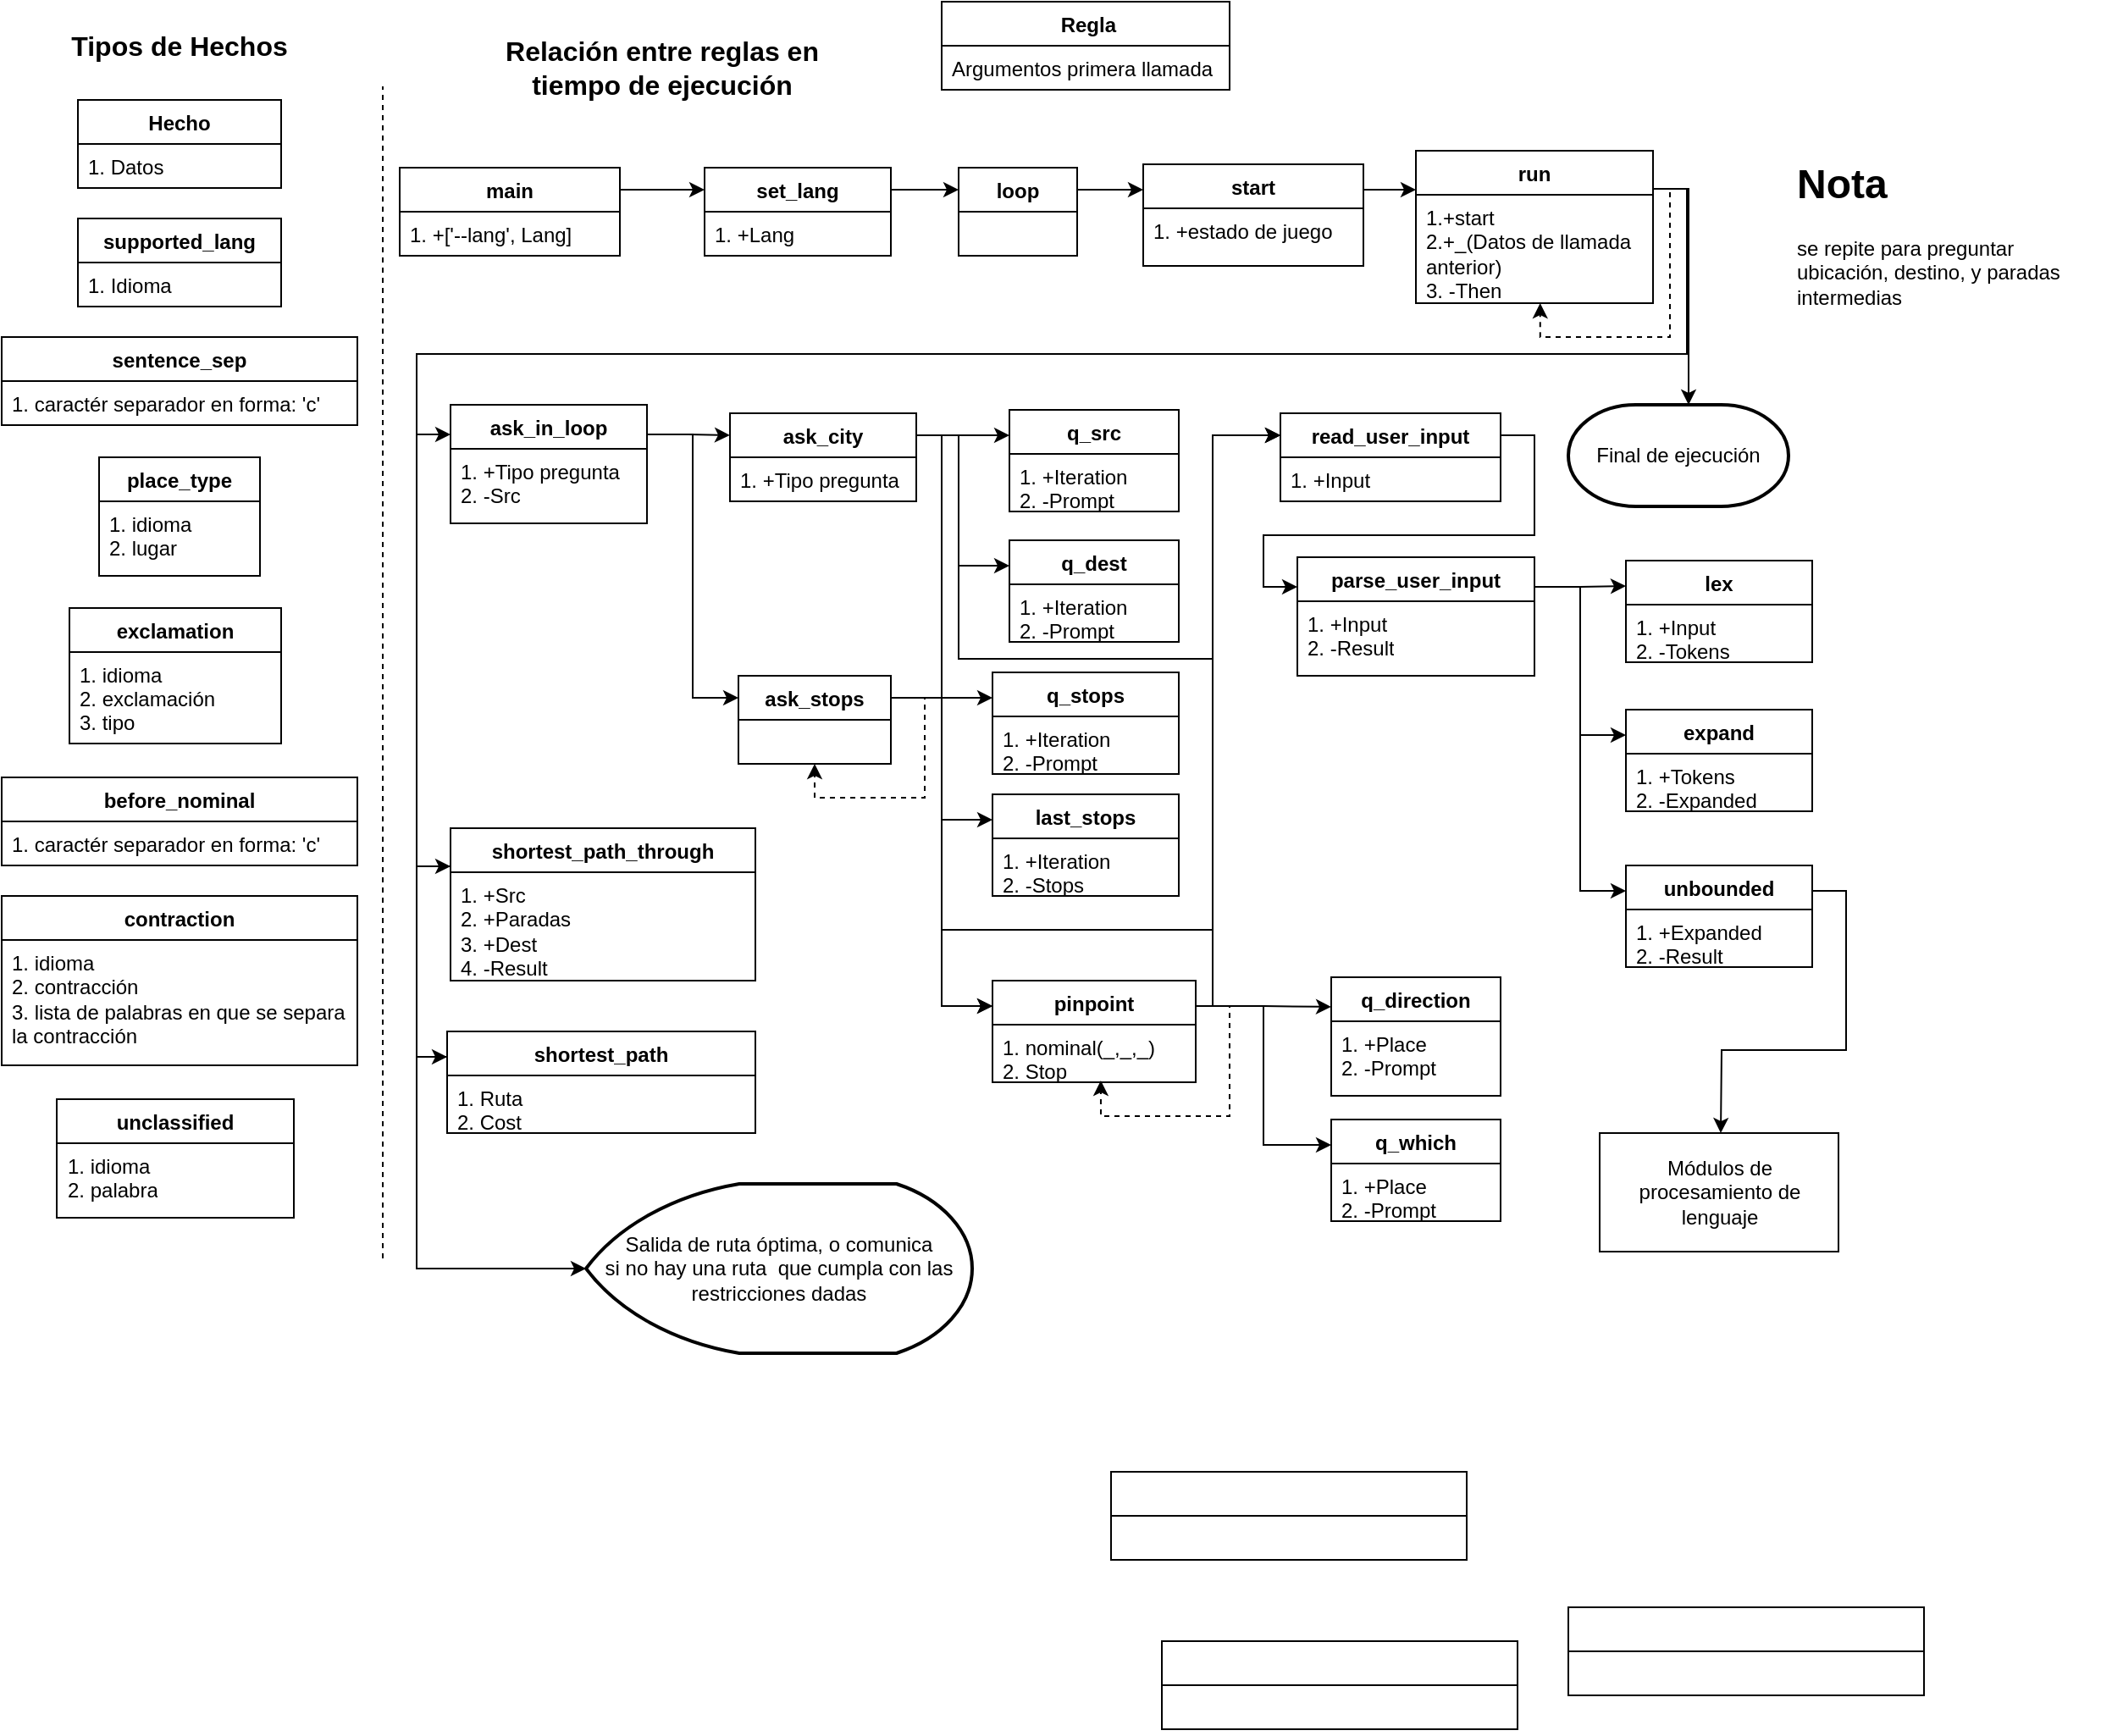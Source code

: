 <mxfile version="14.5.1" type="device"><diagram id="oHu7a_0RmQxPbhSdWxE3" name="Diagrama principal"><mxGraphModel dx="1388" dy="822" grid="1" gridSize="10" guides="1" tooltips="1" connect="1" arrows="1" fold="1" page="1" pageScale="1" pageWidth="850" pageHeight="1100" math="0" shadow="0"><root><mxCell id="0"/><mxCell id="1" parent="0"/><mxCell id="2LduflozmPqS6OznUprb-39" style="edgeStyle=orthogonalEdgeStyle;rounded=0;orthogonalLoop=1;jettySize=auto;html=1;exitX=1;exitY=0.25;exitDx=0;exitDy=0;entryX=0;entryY=0.25;entryDx=0;entryDy=0;" parent="1" source="2LduflozmPqS6OznUprb-3" target="2LduflozmPqS6OznUprb-33" edge="1"><mxGeometry relative="1" as="geometry"/></mxCell><mxCell id="2LduflozmPqS6OznUprb-3" value="main" style="swimlane;fontStyle=1;align=center;verticalAlign=top;childLayout=stackLayout;horizontal=1;startSize=26;horizontalStack=0;resizeParent=1;resizeParentMax=0;resizeLast=0;collapsible=1;marginBottom=0;" parent="1" vertex="1"><mxGeometry x="250" y="110" width="130" height="52" as="geometry"/></mxCell><mxCell id="2LduflozmPqS6OznUprb-4" value="1. +['--lang', Lang]" style="text;strokeColor=none;fillColor=none;align=left;verticalAlign=top;spacingLeft=4;spacingRight=4;overflow=hidden;rotatable=0;points=[[0,0.5],[1,0.5]];portConstraint=eastwest;" parent="2LduflozmPqS6OznUprb-3" vertex="1"><mxGeometry y="26" width="130" height="26" as="geometry"/></mxCell><mxCell id="2LduflozmPqS6OznUprb-73" style="edgeStyle=orthogonalEdgeStyle;rounded=0;orthogonalLoop=1;jettySize=auto;html=1;exitX=1;exitY=0.25;exitDx=0;exitDy=0;entryX=0;entryY=0.25;entryDx=0;entryDy=0;" parent="1" source="2LduflozmPqS6OznUprb-23" target="2LduflozmPqS6OznUprb-66" edge="1"><mxGeometry relative="1" as="geometry"/></mxCell><mxCell id="2LduflozmPqS6OznUprb-23" value="loop" style="swimlane;fontStyle=1;align=center;verticalAlign=top;childLayout=stackLayout;horizontal=1;startSize=26;horizontalStack=0;resizeParent=1;resizeParentMax=0;resizeLast=0;collapsible=1;marginBottom=0;" parent="1" vertex="1"><mxGeometry x="580" y="110" width="70" height="52" as="geometry"/></mxCell><mxCell id="2LduflozmPqS6OznUprb-24" value=" " style="text;strokeColor=none;fillColor=none;align=left;verticalAlign=top;spacingLeft=4;spacingRight=4;overflow=hidden;rotatable=0;points=[[0,0.5],[1,0.5]];portConstraint=eastwest;" parent="2LduflozmPqS6OznUprb-23" vertex="1"><mxGeometry y="26" width="70" height="26" as="geometry"/></mxCell><mxCell id="2LduflozmPqS6OznUprb-87" style="edgeStyle=orthogonalEdgeStyle;rounded=0;orthogonalLoop=1;jettySize=auto;html=1;exitX=1;exitY=0.25;exitDx=0;exitDy=0;entryX=0;entryY=0.25;entryDx=0;entryDy=0;" parent="1" source="2LduflozmPqS6OznUprb-25" target="2LduflozmPqS6OznUprb-60" edge="1"><mxGeometry relative="1" as="geometry"/></mxCell><mxCell id="2LduflozmPqS6OznUprb-88" style="edgeStyle=orthogonalEdgeStyle;rounded=0;orthogonalLoop=1;jettySize=auto;html=1;exitX=1;exitY=0.25;exitDx=0;exitDy=0;entryX=0;entryY=0.25;entryDx=0;entryDy=0;" parent="1" source="2LduflozmPqS6OznUprb-25" target="2LduflozmPqS6OznUprb-79" edge="1"><mxGeometry relative="1" as="geometry"/></mxCell><mxCell id="2LduflozmPqS6OznUprb-25" value="ask_in_loop" style="swimlane;fontStyle=1;align=center;verticalAlign=top;childLayout=stackLayout;horizontal=1;startSize=26;horizontalStack=0;resizeParent=1;resizeParentMax=0;resizeLast=0;collapsible=1;marginBottom=0;" parent="1" vertex="1"><mxGeometry x="280" y="250" width="116" height="70" as="geometry"/></mxCell><mxCell id="2LduflozmPqS6OznUprb-26" value="1. +Tipo pregunta&#10;2. -Src" style="text;strokeColor=none;fillColor=none;align=left;verticalAlign=top;spacingLeft=4;spacingRight=4;overflow=hidden;rotatable=0;points=[[0,0.5],[1,0.5]];portConstraint=eastwest;whiteSpace=wrap;" parent="2LduflozmPqS6OznUprb-25" vertex="1"><mxGeometry y="26" width="116" height="44" as="geometry"/></mxCell><mxCell id="2LduflozmPqS6OznUprb-29" value=" Regla" style="swimlane;fontStyle=1;align=center;verticalAlign=top;childLayout=stackLayout;horizontal=1;startSize=26;horizontalStack=0;resizeParent=1;resizeParentMax=0;resizeLast=0;collapsible=1;marginBottom=0;" parent="1" vertex="1"><mxGeometry x="570" y="12" width="170" height="52" as="geometry"/></mxCell><mxCell id="2LduflozmPqS6OznUprb-30" value="Argumentos primera llamada" style="text;strokeColor=none;fillColor=none;align=left;verticalAlign=top;spacingLeft=4;spacingRight=4;overflow=hidden;rotatable=0;points=[[0,0.5],[1,0.5]];portConstraint=eastwest;" parent="2LduflozmPqS6OznUprb-29" vertex="1"><mxGeometry y="26" width="170" height="26" as="geometry"/></mxCell><mxCell id="2LduflozmPqS6OznUprb-40" style="edgeStyle=orthogonalEdgeStyle;rounded=0;orthogonalLoop=1;jettySize=auto;html=1;exitX=1;exitY=0.25;exitDx=0;exitDy=0;entryX=0;entryY=0.25;entryDx=0;entryDy=0;" parent="1" source="2LduflozmPqS6OznUprb-33" target="2LduflozmPqS6OznUprb-23" edge="1"><mxGeometry relative="1" as="geometry"/></mxCell><mxCell id="2LduflozmPqS6OznUprb-33" value="set_lang" style="swimlane;fontStyle=1;align=center;verticalAlign=top;childLayout=stackLayout;horizontal=1;startSize=26;horizontalStack=0;resizeParent=1;resizeParentMax=0;resizeLast=0;collapsible=1;marginBottom=0;" parent="1" vertex="1"><mxGeometry x="430" y="110" width="110" height="52" as="geometry"/></mxCell><mxCell id="2LduflozmPqS6OznUprb-34" value="1. +Lang" style="text;strokeColor=none;fillColor=none;align=left;verticalAlign=top;spacingLeft=4;spacingRight=4;overflow=hidden;rotatable=0;points=[[0,0.5],[1,0.5]];portConstraint=eastwest;" parent="2LduflozmPqS6OznUprb-33" vertex="1"><mxGeometry y="26" width="110" height="26" as="geometry"/></mxCell><mxCell id="2LduflozmPqS6OznUprb-35" value="" style="endArrow=none;dashed=1;html=1;" parent="1" edge="1"><mxGeometry width="50" height="50" relative="1" as="geometry"><mxPoint x="240" y="754" as="sourcePoint"/><mxPoint x="240" y="62" as="targetPoint"/></mxGeometry></mxCell><mxCell id="2LduflozmPqS6OznUprb-36" value="&lt;b&gt;&lt;font style=&quot;font-size: 16px&quot;&gt;Tipos de Hechos&lt;/font&gt;&lt;/b&gt;" style="text;html=1;strokeColor=none;fillColor=none;align=center;verticalAlign=middle;whiteSpace=wrap;rounded=0;" parent="1" vertex="1"><mxGeometry x="40" y="26" width="160" height="24" as="geometry"/></mxCell><mxCell id="2LduflozmPqS6OznUprb-37" value="&lt;b&gt;&lt;font style=&quot;font-size: 16px&quot;&gt;Relación entre reglas en tiempo de ejecución&lt;/font&gt;&lt;/b&gt;" style="text;html=1;strokeColor=none;fillColor=none;align=center;verticalAlign=middle;whiteSpace=wrap;rounded=0;" parent="1" vertex="1"><mxGeometry x="300" y="26" width="210" height="50" as="geometry"/></mxCell><mxCell id="2LduflozmPqS6OznUprb-42" value="Hecho" style="swimlane;fontStyle=1;align=center;verticalAlign=top;childLayout=stackLayout;horizontal=1;startSize=26;horizontalStack=0;resizeParent=1;resizeParentMax=0;resizeLast=0;collapsible=1;marginBottom=0;" parent="1" vertex="1"><mxGeometry x="60" y="70" width="120" height="52" as="geometry"/></mxCell><mxCell id="2LduflozmPqS6OznUprb-43" value="1. Datos" style="text;strokeColor=none;fillColor=none;align=left;verticalAlign=top;spacingLeft=4;spacingRight=4;overflow=hidden;rotatable=0;points=[[0,0.5],[1,0.5]];portConstraint=eastwest;" parent="2LduflozmPqS6OznUprb-42" vertex="1"><mxGeometry y="26" width="120" height="26" as="geometry"/></mxCell><mxCell id="2LduflozmPqS6OznUprb-46" value="supported_lang" style="swimlane;fontStyle=1;align=center;verticalAlign=top;childLayout=stackLayout;horizontal=1;startSize=26;horizontalStack=0;resizeParent=1;resizeParentMax=0;resizeLast=0;collapsible=1;marginBottom=0;" parent="1" vertex="1"><mxGeometry x="60" y="140" width="120" height="52" as="geometry"/></mxCell><mxCell id="2LduflozmPqS6OznUprb-47" value="1. Idioma" style="text;strokeColor=none;fillColor=none;align=left;verticalAlign=top;spacingLeft=4;spacingRight=4;overflow=hidden;rotatable=0;points=[[0,0.5],[1,0.5]];portConstraint=eastwest;" parent="2LduflozmPqS6OznUprb-46" vertex="1"><mxGeometry y="26" width="120" height="26" as="geometry"/></mxCell><mxCell id="2LduflozmPqS6OznUprb-48" value="sentence_sep" style="swimlane;fontStyle=1;align=center;verticalAlign=top;childLayout=stackLayout;horizontal=1;startSize=26;horizontalStack=0;resizeParent=1;resizeParentMax=0;resizeLast=0;collapsible=1;marginBottom=0;" parent="1" vertex="1"><mxGeometry x="15" y="210" width="210" height="52" as="geometry"/></mxCell><mxCell id="2LduflozmPqS6OznUprb-49" value="1. caractér separador en forma: 'c'" style="text;strokeColor=none;fillColor=none;align=left;verticalAlign=top;spacingLeft=4;spacingRight=4;overflow=hidden;rotatable=0;points=[[0,0.5],[1,0.5]];portConstraint=eastwest;" parent="2LduflozmPqS6OznUprb-48" vertex="1"><mxGeometry y="26" width="210" height="26" as="geometry"/></mxCell><mxCell id="2LduflozmPqS6OznUprb-50" value="place_type" style="swimlane;fontStyle=1;align=center;verticalAlign=top;childLayout=stackLayout;horizontal=1;startSize=26;horizontalStack=0;resizeParent=1;resizeParentMax=0;resizeLast=0;collapsible=1;marginBottom=0;" parent="1" vertex="1"><mxGeometry x="72.5" y="281" width="95" height="70" as="geometry"/></mxCell><mxCell id="2LduflozmPqS6OznUprb-51" value="1. idioma&#10;2. lugar" style="text;strokeColor=none;fillColor=none;align=left;verticalAlign=top;spacingLeft=4;spacingRight=4;overflow=hidden;rotatable=0;points=[[0,0.5],[1,0.5]];portConstraint=eastwest;" parent="2LduflozmPqS6OznUprb-50" vertex="1"><mxGeometry y="26" width="95" height="44" as="geometry"/></mxCell><mxCell id="2LduflozmPqS6OznUprb-52" value="exclamation" style="swimlane;fontStyle=1;align=center;verticalAlign=top;childLayout=stackLayout;horizontal=1;startSize=26;horizontalStack=0;resizeParent=1;resizeParentMax=0;resizeLast=0;collapsible=1;marginBottom=0;" parent="1" vertex="1"><mxGeometry x="55" y="370" width="125" height="80" as="geometry"/></mxCell><mxCell id="2LduflozmPqS6OznUprb-53" value="1. idioma&#10;2. exclamación&#10;3. tipo" style="text;strokeColor=none;fillColor=none;align=left;verticalAlign=top;spacingLeft=4;spacingRight=4;overflow=hidden;rotatable=0;points=[[0,0.5],[1,0.5]];portConstraint=eastwest;" parent="2LduflozmPqS6OznUprb-52" vertex="1"><mxGeometry y="26" width="125" height="54" as="geometry"/></mxCell><mxCell id="2LduflozmPqS6OznUprb-54" value="before_nominal" style="swimlane;fontStyle=1;align=center;verticalAlign=top;childLayout=stackLayout;horizontal=1;startSize=26;horizontalStack=0;resizeParent=1;resizeParentMax=0;resizeLast=0;collapsible=1;marginBottom=0;" parent="1" vertex="1"><mxGeometry x="15" y="470" width="210" height="52" as="geometry"/></mxCell><mxCell id="2LduflozmPqS6OznUprb-55" value="1. caractér separador en forma: 'c'" style="text;strokeColor=none;fillColor=none;align=left;verticalAlign=top;spacingLeft=4;spacingRight=4;overflow=hidden;rotatable=0;points=[[0,0.5],[1,0.5]];portConstraint=eastwest;" parent="2LduflozmPqS6OznUprb-54" vertex="1"><mxGeometry y="26" width="210" height="26" as="geometry"/></mxCell><mxCell id="2LduflozmPqS6OznUprb-56" value="contraction" style="swimlane;fontStyle=1;align=center;verticalAlign=top;childLayout=stackLayout;horizontal=1;startSize=26;horizontalStack=0;resizeParent=1;resizeParentMax=0;resizeLast=0;collapsible=1;marginBottom=0;" parent="1" vertex="1"><mxGeometry x="15" y="540" width="210" height="100" as="geometry"/></mxCell><mxCell id="2LduflozmPqS6OznUprb-57" value="1. idioma&#10;2. contracción&#10;3. lista de palabras en que se separa la contracción" style="text;strokeColor=none;fillColor=none;align=left;verticalAlign=top;spacingLeft=4;spacingRight=4;overflow=hidden;rotatable=0;points=[[0,0.5],[1,0.5]];portConstraint=eastwest;whiteSpace=wrap;" parent="2LduflozmPqS6OznUprb-56" vertex="1"><mxGeometry y="26" width="210" height="74" as="geometry"/></mxCell><mxCell id="2LduflozmPqS6OznUprb-58" value="unclassified" style="swimlane;fontStyle=1;align=center;verticalAlign=top;childLayout=stackLayout;horizontal=1;startSize=26;horizontalStack=0;resizeParent=1;resizeParentMax=0;resizeLast=0;collapsible=1;marginBottom=0;" parent="1" vertex="1"><mxGeometry x="47.5" y="660" width="140" height="70" as="geometry"/></mxCell><mxCell id="2LduflozmPqS6OznUprb-59" value="1. idioma&#10;2. palabra" style="text;strokeColor=none;fillColor=none;align=left;verticalAlign=top;spacingLeft=4;spacingRight=4;overflow=hidden;rotatable=0;points=[[0,0.5],[1,0.5]];portConstraint=eastwest;whiteSpace=wrap;" parent="2LduflozmPqS6OznUprb-58" vertex="1"><mxGeometry y="26" width="140" height="44" as="geometry"/></mxCell><mxCell id="2LduflozmPqS6OznUprb-111" style="edgeStyle=orthogonalEdgeStyle;rounded=0;orthogonalLoop=1;jettySize=auto;html=1;exitX=1;exitY=0.25;exitDx=0;exitDy=0;entryX=0;entryY=0.25;entryDx=0;entryDy=0;" parent="1" source="2LduflozmPqS6OznUprb-60" target="2LduflozmPqS6OznUprb-101" edge="1"><mxGeometry relative="1" as="geometry"/></mxCell><mxCell id="2LduflozmPqS6OznUprb-112" style="edgeStyle=orthogonalEdgeStyle;rounded=0;orthogonalLoop=1;jettySize=auto;html=1;exitX=1;exitY=0.25;exitDx=0;exitDy=0;entryX=0;entryY=0.25;entryDx=0;entryDy=0;" parent="1" source="2LduflozmPqS6OznUprb-60" target="2LduflozmPqS6OznUprb-85" edge="1"><mxGeometry relative="1" as="geometry"><Array as="points"><mxPoint x="580" y="268"/><mxPoint x="580" y="345"/></Array></mxGeometry></mxCell><mxCell id="L4ITMhurVSE-HzQ3DI-5-10" style="edgeStyle=orthogonalEdgeStyle;rounded=0;orthogonalLoop=1;jettySize=auto;html=1;exitX=1;exitY=0.25;exitDx=0;exitDy=0;entryX=0;entryY=0.25;entryDx=0;entryDy=0;" edge="1" parent="1" source="2LduflozmPqS6OznUprb-60" target="2LduflozmPqS6OznUprb-83"><mxGeometry relative="1" as="geometry"><Array as="points"><mxPoint x="570" y="268"/><mxPoint x="570" y="605"/></Array></mxGeometry></mxCell><mxCell id="2LduflozmPqS6OznUprb-60" value="ask_city" style="swimlane;fontStyle=1;align=center;verticalAlign=top;childLayout=stackLayout;horizontal=1;startSize=26;horizontalStack=0;resizeParent=1;resizeParentMax=0;resizeLast=0;collapsible=1;marginBottom=0;" parent="1" vertex="1"><mxGeometry x="445" y="255" width="110" height="52" as="geometry"/></mxCell><mxCell id="2LduflozmPqS6OznUprb-61" value="1. +Tipo pregunta" style="text;strokeColor=none;fillColor=none;align=left;verticalAlign=top;spacingLeft=4;spacingRight=4;overflow=hidden;rotatable=0;points=[[0,0.5],[1,0.5]];portConstraint=eastwest;whiteSpace=wrap;" parent="2LduflozmPqS6OznUprb-60" vertex="1"><mxGeometry y="26" width="110" height="26" as="geometry"/></mxCell><mxCell id="L4ITMhurVSE-HzQ3DI-5-1" style="edgeStyle=orthogonalEdgeStyle;rounded=0;orthogonalLoop=1;jettySize=auto;html=1;exitX=0;exitY=0.25;exitDx=0;exitDy=0;entryX=0;entryY=0.25;entryDx=0;entryDy=0;" edge="1" parent="1" source="2LduflozmPqS6OznUprb-62" target="2LduflozmPqS6OznUprb-125"><mxGeometry relative="1" as="geometry"><Array as="points"><mxPoint x="260" y="523"/><mxPoint x="260" y="635"/></Array></mxGeometry></mxCell><mxCell id="2LduflozmPqS6OznUprb-62" value="shortest_path_through" style="swimlane;fontStyle=1;align=center;verticalAlign=top;childLayout=stackLayout;horizontal=1;startSize=26;horizontalStack=0;resizeParent=1;resizeParentMax=0;resizeLast=0;collapsible=1;marginBottom=0;" parent="1" vertex="1"><mxGeometry x="280" y="500" width="180" height="90" as="geometry"/></mxCell><mxCell id="2LduflozmPqS6OznUprb-63" value="1. +Src&#10;2. +Paradas&#10;3. +Dest&#10;4. -Result" style="text;strokeColor=none;fillColor=none;align=left;verticalAlign=top;spacingLeft=4;spacingRight=4;overflow=hidden;rotatable=0;points=[[0,0.5],[1,0.5]];portConstraint=eastwest;whiteSpace=wrap;" parent="2LduflozmPqS6OznUprb-62" vertex="1"><mxGeometry y="26" width="180" height="64" as="geometry"/></mxCell><mxCell id="2LduflozmPqS6OznUprb-77" style="edgeStyle=orthogonalEdgeStyle;rounded=0;orthogonalLoop=1;jettySize=auto;html=1;exitX=1;exitY=0.25;exitDx=0;exitDy=0;entryX=0;entryY=0.25;entryDx=0;entryDy=0;" parent="1" source="2LduflozmPqS6OznUprb-64" target="2LduflozmPqS6OznUprb-25" edge="1"><mxGeometry relative="1" as="geometry"/></mxCell><mxCell id="2LduflozmPqS6OznUprb-140" style="edgeStyle=orthogonalEdgeStyle;rounded=0;orthogonalLoop=1;jettySize=auto;html=1;exitX=1;exitY=0.25;exitDx=0;exitDy=0;entryX=0;entryY=0.25;entryDx=0;entryDy=0;" parent="1" source="2LduflozmPqS6OznUprb-64" target="2LduflozmPqS6OznUprb-62" edge="1"><mxGeometry relative="1" as="geometry"><mxPoint x="260" y="350" as="targetPoint"/><Array as="points"><mxPoint x="1010" y="123"/><mxPoint x="1010" y="220"/><mxPoint x="260" y="220"/><mxPoint x="260" y="523"/></Array></mxGeometry></mxCell><mxCell id="L4ITMhurVSE-HzQ3DI-5-9" style="edgeStyle=orthogonalEdgeStyle;rounded=0;orthogonalLoop=1;jettySize=auto;html=1;exitX=1;exitY=0.25;exitDx=0;exitDy=0;entryX=0.5;entryY=0;entryDx=0;entryDy=0;entryPerimeter=0;" edge="1" parent="1"><mxGeometry relative="1" as="geometry"><mxPoint x="996" y="122.5" as="sourcePoint"/><mxPoint x="1011" y="250" as="targetPoint"/><Array as="points"><mxPoint x="1011" y="123"/></Array></mxGeometry></mxCell><mxCell id="2LduflozmPqS6OznUprb-64" value="run" style="swimlane;fontStyle=1;align=center;verticalAlign=top;childLayout=stackLayout;horizontal=1;startSize=26;horizontalStack=0;resizeParent=1;resizeParentMax=0;resizeLast=0;collapsible=1;marginBottom=0;" parent="1" vertex="1"><mxGeometry x="850" y="100" width="140" height="90" as="geometry"/></mxCell><mxCell id="2LduflozmPqS6OznUprb-65" value="1.+start&#10;2.+_(Datos de llamada anterior)&#10;3. -Then" style="text;strokeColor=none;fillColor=none;align=left;verticalAlign=top;spacingLeft=4;spacingRight=4;overflow=hidden;rotatable=0;points=[[0,0.5],[1,0.5]];portConstraint=eastwest;whiteSpace=wrap;" parent="2LduflozmPqS6OznUprb-64" vertex="1"><mxGeometry y="26" width="140" height="64" as="geometry"/></mxCell><mxCell id="2LduflozmPqS6OznUprb-76" style="edgeStyle=orthogonalEdgeStyle;rounded=0;orthogonalLoop=1;jettySize=auto;html=1;exitX=1;exitY=0.25;exitDx=0;exitDy=0;entryX=0.524;entryY=1;entryDx=0;entryDy=0;entryPerimeter=0;dashed=1;" parent="2LduflozmPqS6OznUprb-64" source="2LduflozmPqS6OznUprb-64" target="2LduflozmPqS6OznUprb-65" edge="1"><mxGeometry relative="1" as="geometry"><Array as="points"><mxPoint x="150" y="23"/><mxPoint x="150" y="110"/><mxPoint x="73" y="110"/></Array></mxGeometry></mxCell><mxCell id="2LduflozmPqS6OznUprb-74" style="edgeStyle=orthogonalEdgeStyle;rounded=0;orthogonalLoop=1;jettySize=auto;html=1;exitX=1;exitY=0.25;exitDx=0;exitDy=0;entryX=0;entryY=0.25;entryDx=0;entryDy=0;" parent="1" source="2LduflozmPqS6OznUprb-66" target="2LduflozmPqS6OznUprb-64" edge="1"><mxGeometry relative="1" as="geometry"/></mxCell><mxCell id="2LduflozmPqS6OznUprb-66" value="start" style="swimlane;fontStyle=1;align=center;verticalAlign=top;childLayout=stackLayout;horizontal=1;startSize=26;horizontalStack=0;resizeParent=1;resizeParentMax=0;resizeLast=0;collapsible=1;marginBottom=0;" parent="1" vertex="1"><mxGeometry x="689" y="108" width="130" height="60" as="geometry"/></mxCell><mxCell id="2LduflozmPqS6OznUprb-67" value="1. +estado de juego" style="text;strokeColor=none;fillColor=none;align=left;verticalAlign=top;spacingLeft=4;spacingRight=4;overflow=hidden;rotatable=0;points=[[0,0.5],[1,0.5]];portConstraint=eastwest;whiteSpace=wrap;" parent="2LduflozmPqS6OznUprb-66" vertex="1"><mxGeometry y="26" width="130" height="34" as="geometry"/></mxCell><mxCell id="2LduflozmPqS6OznUprb-107" style="edgeStyle=orthogonalEdgeStyle;rounded=0;orthogonalLoop=1;jettySize=auto;html=1;exitX=1;exitY=0.25;exitDx=0;exitDy=0;entryX=0;entryY=0.25;entryDx=0;entryDy=0;" parent="1" source="2LduflozmPqS6OznUprb-79" target="2LduflozmPqS6OznUprb-97" edge="1"><mxGeometry relative="1" as="geometry"/></mxCell><mxCell id="2LduflozmPqS6OznUprb-113" style="edgeStyle=orthogonalEdgeStyle;rounded=0;orthogonalLoop=1;jettySize=auto;html=1;exitX=1;exitY=0.25;exitDx=0;exitDy=0;entryX=0;entryY=0.25;entryDx=0;entryDy=0;" parent="1" source="2LduflozmPqS6OznUprb-79" target="2LduflozmPqS6OznUprb-81" edge="1"><mxGeometry relative="1" as="geometry"/></mxCell><mxCell id="2LduflozmPqS6OznUprb-115" style="edgeStyle=orthogonalEdgeStyle;rounded=0;orthogonalLoop=1;jettySize=auto;html=1;exitX=1;exitY=0.25;exitDx=0;exitDy=0;entryX=0;entryY=0.25;entryDx=0;entryDy=0;" parent="1" source="2LduflozmPqS6OznUprb-79" target="2LduflozmPqS6OznUprb-83" edge="1"><mxGeometry relative="1" as="geometry"/></mxCell><mxCell id="2LduflozmPqS6OznUprb-116" style="edgeStyle=orthogonalEdgeStyle;rounded=0;orthogonalLoop=1;jettySize=auto;html=1;exitX=1;exitY=0.25;exitDx=0;exitDy=0;entryX=0;entryY=0.25;entryDx=0;entryDy=0;" parent="1" source="2LduflozmPqS6OznUprb-79" target="2LduflozmPqS6OznUprb-95" edge="1"><mxGeometry relative="1" as="geometry"><Array as="points"><mxPoint x="570" y="423"/><mxPoint x="570" y="560"/><mxPoint x="730" y="560"/><mxPoint x="730" y="268"/></Array></mxGeometry></mxCell><mxCell id="2LduflozmPqS6OznUprb-79" value="ask_stops" style="swimlane;fontStyle=1;align=center;verticalAlign=top;childLayout=stackLayout;horizontal=1;startSize=26;horizontalStack=0;resizeParent=1;resizeParentMax=0;resizeLast=0;collapsible=1;marginBottom=0;" parent="1" vertex="1"><mxGeometry x="450" y="410" width="90" height="52" as="geometry"/></mxCell><mxCell id="2LduflozmPqS6OznUprb-80" value=" " style="text;strokeColor=none;fillColor=none;align=left;verticalAlign=top;spacingLeft=4;spacingRight=4;overflow=hidden;rotatable=0;points=[[0,0.5],[1,0.5]];portConstraint=eastwest;whiteSpace=wrap;" parent="2LduflozmPqS6OznUprb-79" vertex="1"><mxGeometry y="26" width="90" height="26" as="geometry"/></mxCell><mxCell id="2LduflozmPqS6OznUprb-114" style="edgeStyle=orthogonalEdgeStyle;rounded=0;orthogonalLoop=1;jettySize=auto;html=1;exitX=1;exitY=0.25;exitDx=0;exitDy=0;entryX=0.5;entryY=1;entryDx=0;entryDy=0;entryPerimeter=0;dashed=1;" parent="2LduflozmPqS6OznUprb-79" source="2LduflozmPqS6OznUprb-79" target="2LduflozmPqS6OznUprb-80" edge="1"><mxGeometry relative="1" as="geometry"/></mxCell><mxCell id="2LduflozmPqS6OznUprb-81" value="last_stops" style="swimlane;fontStyle=1;align=center;verticalAlign=top;childLayout=stackLayout;horizontal=1;startSize=26;horizontalStack=0;resizeParent=1;resizeParentMax=0;resizeLast=0;collapsible=1;marginBottom=0;" parent="1" vertex="1"><mxGeometry x="600" y="480" width="110" height="60" as="geometry"/></mxCell><mxCell id="2LduflozmPqS6OznUprb-82" value="1. +Iteration&#10;2. -Stops" style="text;strokeColor=none;fillColor=none;align=left;verticalAlign=top;spacingLeft=4;spacingRight=4;overflow=hidden;rotatable=0;points=[[0,0.5],[1,0.5]];portConstraint=eastwest;whiteSpace=wrap;" parent="2LduflozmPqS6OznUprb-81" vertex="1"><mxGeometry y="26" width="110" height="34" as="geometry"/></mxCell><mxCell id="2LduflozmPqS6OznUprb-131" style="edgeStyle=orthogonalEdgeStyle;rounded=0;orthogonalLoop=1;jettySize=auto;html=1;exitX=1;exitY=0.25;exitDx=0;exitDy=0;entryX=0;entryY=0.25;entryDx=0;entryDy=0;" parent="1" source="2LduflozmPqS6OznUprb-83" target="2LduflozmPqS6OznUprb-93" edge="1"><mxGeometry relative="1" as="geometry"/></mxCell><mxCell id="2LduflozmPqS6OznUprb-133" style="edgeStyle=orthogonalEdgeStyle;rounded=0;orthogonalLoop=1;jettySize=auto;html=1;exitX=1;exitY=0.25;exitDx=0;exitDy=0;entryX=0;entryY=0.25;entryDx=0;entryDy=0;" parent="1" source="2LduflozmPqS6OznUprb-83" target="2LduflozmPqS6OznUprb-91" edge="1"><mxGeometry relative="1" as="geometry"/></mxCell><mxCell id="2LduflozmPqS6OznUprb-134" style="edgeStyle=orthogonalEdgeStyle;rounded=0;orthogonalLoop=1;jettySize=auto;html=1;exitX=1;exitY=0.25;exitDx=0;exitDy=0;entryX=0;entryY=0.25;entryDx=0;entryDy=0;" parent="1" source="2LduflozmPqS6OznUprb-83" target="2LduflozmPqS6OznUprb-95" edge="1"><mxGeometry relative="1" as="geometry"><Array as="points"><mxPoint x="730" y="605"/><mxPoint x="730" y="268"/></Array></mxGeometry></mxCell><mxCell id="2LduflozmPqS6OznUprb-83" value="pinpoint" style="swimlane;fontStyle=1;align=center;verticalAlign=top;childLayout=stackLayout;horizontal=1;startSize=26;horizontalStack=0;resizeParent=1;resizeParentMax=0;resizeLast=0;collapsible=1;marginBottom=0;" parent="1" vertex="1"><mxGeometry x="600" y="590" width="120" height="60" as="geometry"/></mxCell><mxCell id="2LduflozmPqS6OznUprb-84" value="1. nominal(_,_,_)&#10;2. Stop " style="text;strokeColor=none;fillColor=none;align=left;verticalAlign=top;spacingLeft=4;spacingRight=4;overflow=hidden;rotatable=0;points=[[0,0.5],[1,0.5]];portConstraint=eastwest;whiteSpace=wrap;" parent="2LduflozmPqS6OznUprb-83" vertex="1"><mxGeometry y="26" width="120" height="34" as="geometry"/></mxCell><mxCell id="2LduflozmPqS6OznUprb-132" style="edgeStyle=orthogonalEdgeStyle;rounded=0;orthogonalLoop=1;jettySize=auto;html=1;exitX=1;exitY=0.25;exitDx=0;exitDy=0;entryX=0.533;entryY=0.971;entryDx=0;entryDy=0;entryPerimeter=0;dashed=1;" parent="2LduflozmPqS6OznUprb-83" source="2LduflozmPqS6OznUprb-83" target="2LduflozmPqS6OznUprb-84" edge="1"><mxGeometry relative="1" as="geometry"/></mxCell><mxCell id="2LduflozmPqS6OznUprb-85" value="q_dest" style="swimlane;fontStyle=1;align=center;verticalAlign=top;childLayout=stackLayout;horizontal=1;startSize=26;horizontalStack=0;resizeParent=1;resizeParentMax=0;resizeLast=0;collapsible=1;marginBottom=0;" parent="1" vertex="1"><mxGeometry x="610" y="330" width="100" height="60" as="geometry"/></mxCell><mxCell id="2LduflozmPqS6OznUprb-86" value="1. +Iteration&#10;2. -Prompt" style="text;strokeColor=none;fillColor=none;align=left;verticalAlign=top;spacingLeft=4;spacingRight=4;overflow=hidden;rotatable=0;points=[[0,0.5],[1,0.5]];portConstraint=eastwest;whiteSpace=wrap;" parent="2LduflozmPqS6OznUprb-85" vertex="1"><mxGeometry y="26" width="100" height="34" as="geometry"/></mxCell><mxCell id="2LduflozmPqS6OznUprb-90" value="&lt;h1&gt;Nota&lt;/h1&gt;&lt;p&gt;&lt;span style=&quot;text-align: center&quot;&gt;se repite para preguntar ubicación, destino, y paradas intermedias&lt;/span&gt;&lt;br&gt;&lt;/p&gt;" style="text;html=1;strokeColor=none;fillColor=none;spacing=5;spacingTop=-20;whiteSpace=wrap;overflow=hidden;rounded=0;" parent="1" vertex="1"><mxGeometry x="1070" y="100" width="190" height="97" as="geometry"/></mxCell><mxCell id="2LduflozmPqS6OznUprb-91" value="q_which" style="swimlane;fontStyle=1;align=center;verticalAlign=top;childLayout=stackLayout;horizontal=1;startSize=26;horizontalStack=0;resizeParent=1;resizeParentMax=0;resizeLast=0;collapsible=1;marginBottom=0;" parent="1" vertex="1"><mxGeometry x="800" y="672" width="100" height="60" as="geometry"/></mxCell><mxCell id="2LduflozmPqS6OznUprb-92" value="1. +Place&#10;2. -Prompt" style="text;strokeColor=none;fillColor=none;align=left;verticalAlign=top;spacingLeft=4;spacingRight=4;overflow=hidden;rotatable=0;points=[[0,0.5],[1,0.5]];portConstraint=eastwest;whiteSpace=wrap;" parent="2LduflozmPqS6OznUprb-91" vertex="1"><mxGeometry y="26" width="100" height="34" as="geometry"/></mxCell><mxCell id="2LduflozmPqS6OznUprb-93" value="q_direction" style="swimlane;fontStyle=1;align=center;verticalAlign=top;childLayout=stackLayout;horizontal=1;startSize=26;horizontalStack=0;resizeParent=1;resizeParentMax=0;resizeLast=0;collapsible=1;marginBottom=0;" parent="1" vertex="1"><mxGeometry x="800" y="588" width="100" height="70" as="geometry"/></mxCell><mxCell id="2LduflozmPqS6OznUprb-94" value="1. +Place&#10;2. -Prompt" style="text;strokeColor=none;fillColor=none;align=left;verticalAlign=top;spacingLeft=4;spacingRight=4;overflow=hidden;rotatable=0;points=[[0,0.5],[1,0.5]];portConstraint=eastwest;whiteSpace=wrap;" parent="2LduflozmPqS6OznUprb-93" vertex="1"><mxGeometry y="26" width="100" height="44" as="geometry"/></mxCell><mxCell id="2LduflozmPqS6OznUprb-135" style="edgeStyle=orthogonalEdgeStyle;rounded=0;orthogonalLoop=1;jettySize=auto;html=1;exitX=1;exitY=0.25;exitDx=0;exitDy=0;entryX=0;entryY=0.25;entryDx=0;entryDy=0;" parent="1" source="2LduflozmPqS6OznUprb-95" target="2LduflozmPqS6OznUprb-123" edge="1"><mxGeometry relative="1" as="geometry"/></mxCell><mxCell id="2LduflozmPqS6OznUprb-95" value="read_user_input" style="swimlane;fontStyle=1;align=center;verticalAlign=top;childLayout=stackLayout;horizontal=1;startSize=26;horizontalStack=0;resizeParent=1;resizeParentMax=0;resizeLast=0;collapsible=1;marginBottom=0;" parent="1" vertex="1"><mxGeometry x="770" y="255" width="130" height="52" as="geometry"/></mxCell><mxCell id="2LduflozmPqS6OznUprb-96" value="1. +Input" style="text;strokeColor=none;fillColor=none;align=left;verticalAlign=top;spacingLeft=4;spacingRight=4;overflow=hidden;rotatable=0;points=[[0,0.5],[1,0.5]];portConstraint=eastwest;whiteSpace=wrap;" parent="2LduflozmPqS6OznUprb-95" vertex="1"><mxGeometry y="26" width="130" height="26" as="geometry"/></mxCell><mxCell id="2LduflozmPqS6OznUprb-97" value="q_stops" style="swimlane;fontStyle=1;align=center;verticalAlign=top;childLayout=stackLayout;horizontal=1;startSize=26;horizontalStack=0;resizeParent=1;resizeParentMax=0;resizeLast=0;collapsible=1;marginBottom=0;" parent="1" vertex="1"><mxGeometry x="600" y="408" width="110" height="60" as="geometry"/></mxCell><mxCell id="2LduflozmPqS6OznUprb-98" value="1. +Iteration&#10;2. -Prompt" style="text;strokeColor=none;fillColor=none;align=left;verticalAlign=top;spacingLeft=4;spacingRight=4;overflow=hidden;rotatable=0;points=[[0,0.5],[1,0.5]];portConstraint=eastwest;whiteSpace=wrap;" parent="2LduflozmPqS6OznUprb-97" vertex="1"><mxGeometry y="26" width="110" height="34" as="geometry"/></mxCell><mxCell id="2LduflozmPqS6OznUprb-99" value="expand" style="swimlane;fontStyle=1;align=center;verticalAlign=top;childLayout=stackLayout;horizontal=1;startSize=26;horizontalStack=0;resizeParent=1;resizeParentMax=0;resizeLast=0;collapsible=1;marginBottom=0;" parent="1" vertex="1"><mxGeometry x="974" y="430" width="110" height="60" as="geometry"/></mxCell><mxCell id="2LduflozmPqS6OznUprb-100" value="1. +Tokens&#10;2. -Expanded" style="text;strokeColor=none;fillColor=none;align=left;verticalAlign=top;spacingLeft=4;spacingRight=4;overflow=hidden;rotatable=0;points=[[0,0.5],[1,0.5]];portConstraint=eastwest;whiteSpace=wrap;" parent="2LduflozmPqS6OznUprb-99" vertex="1"><mxGeometry y="26" width="110" height="34" as="geometry"/></mxCell><mxCell id="2LduflozmPqS6OznUprb-108" style="edgeStyle=orthogonalEdgeStyle;rounded=0;orthogonalLoop=1;jettySize=auto;html=1;exitX=1;exitY=0.25;exitDx=0;exitDy=0;entryX=0;entryY=0.25;entryDx=0;entryDy=0;" parent="1" source="2LduflozmPqS6OznUprb-60" target="2LduflozmPqS6OznUprb-95" edge="1"><mxGeometry relative="1" as="geometry"><Array as="points"><mxPoint x="580" y="268"/><mxPoint x="580" y="400"/><mxPoint x="730" y="400"/><mxPoint x="730" y="268"/></Array></mxGeometry></mxCell><mxCell id="2LduflozmPqS6OznUprb-101" value="q_src" style="swimlane;fontStyle=1;align=center;verticalAlign=top;childLayout=stackLayout;horizontal=1;startSize=26;horizontalStack=0;resizeParent=1;resizeParentMax=0;resizeLast=0;collapsible=1;marginBottom=0;" parent="1" vertex="1"><mxGeometry x="610" y="253" width="100" height="60" as="geometry"/></mxCell><mxCell id="2LduflozmPqS6OznUprb-102" value="1. +Iteration&#10;2. -Prompt" style="text;strokeColor=none;fillColor=none;align=left;verticalAlign=top;spacingLeft=4;spacingRight=4;overflow=hidden;rotatable=0;points=[[0,0.5],[1,0.5]];portConstraint=eastwest;whiteSpace=wrap;" parent="2LduflozmPqS6OznUprb-101" vertex="1"><mxGeometry y="26" width="100" height="34" as="geometry"/></mxCell><mxCell id="2LduflozmPqS6OznUprb-117" value=" " style="swimlane;fontStyle=1;align=center;verticalAlign=top;childLayout=stackLayout;horizontal=1;startSize=26;horizontalStack=0;resizeParent=1;resizeParentMax=0;resizeLast=0;collapsible=1;marginBottom=0;" parent="1" vertex="1"><mxGeometry x="670" y="880" width="210" height="52" as="geometry"/></mxCell><mxCell id="2LduflozmPqS6OznUprb-118" value=" " style="text;strokeColor=none;fillColor=none;align=left;verticalAlign=top;spacingLeft=4;spacingRight=4;overflow=hidden;rotatable=0;points=[[0,0.5],[1,0.5]];portConstraint=eastwest;whiteSpace=wrap;" parent="2LduflozmPqS6OznUprb-117" vertex="1"><mxGeometry y="26" width="210" height="26" as="geometry"/></mxCell><mxCell id="L4ITMhurVSE-HzQ3DI-5-4" style="edgeStyle=orthogonalEdgeStyle;rounded=0;orthogonalLoop=1;jettySize=auto;html=1;exitX=1;exitY=0.25;exitDx=0;exitDy=0;" edge="1" parent="1" source="2LduflozmPqS6OznUprb-119"><mxGeometry relative="1" as="geometry"><mxPoint x="1030" y="680" as="targetPoint"/></mxGeometry></mxCell><mxCell id="2LduflozmPqS6OznUprb-119" value="unbounded" style="swimlane;fontStyle=1;align=center;verticalAlign=top;childLayout=stackLayout;horizontal=1;startSize=26;horizontalStack=0;resizeParent=1;resizeParentMax=0;resizeLast=0;collapsible=1;marginBottom=0;" parent="1" vertex="1"><mxGeometry x="974" y="522" width="110" height="60" as="geometry"/></mxCell><mxCell id="2LduflozmPqS6OznUprb-120" value="1. +Expanded&#10;2. -Result" style="text;strokeColor=none;fillColor=none;align=left;verticalAlign=top;spacingLeft=4;spacingRight=4;overflow=hidden;rotatable=0;points=[[0,0.5],[1,0.5]];portConstraint=eastwest;whiteSpace=wrap;" parent="2LduflozmPqS6OznUprb-119" vertex="1"><mxGeometry y="26" width="110" height="34" as="geometry"/></mxCell><mxCell id="2LduflozmPqS6OznUprb-121" value=" " style="swimlane;fontStyle=1;align=center;verticalAlign=top;childLayout=stackLayout;horizontal=1;startSize=26;horizontalStack=0;resizeParent=1;resizeParentMax=0;resizeLast=0;collapsible=1;marginBottom=0;" parent="1" vertex="1"><mxGeometry x="940" y="960" width="210" height="52" as="geometry"/></mxCell><mxCell id="2LduflozmPqS6OznUprb-122" value=" " style="text;strokeColor=none;fillColor=none;align=left;verticalAlign=top;spacingLeft=4;spacingRight=4;overflow=hidden;rotatable=0;points=[[0,0.5],[1,0.5]];portConstraint=eastwest;whiteSpace=wrap;" parent="2LduflozmPqS6OznUprb-121" vertex="1"><mxGeometry y="26" width="210" height="26" as="geometry"/></mxCell><mxCell id="2LduflozmPqS6OznUprb-136" style="edgeStyle=orthogonalEdgeStyle;rounded=0;orthogonalLoop=1;jettySize=auto;html=1;exitX=1;exitY=0.25;exitDx=0;exitDy=0;entryX=0;entryY=0.25;entryDx=0;entryDy=0;" parent="1" source="2LduflozmPqS6OznUprb-123" target="2LduflozmPqS6OznUprb-129" edge="1"><mxGeometry relative="1" as="geometry"/></mxCell><mxCell id="2LduflozmPqS6OznUprb-137" style="edgeStyle=orthogonalEdgeStyle;rounded=0;orthogonalLoop=1;jettySize=auto;html=1;exitX=1;exitY=0.25;exitDx=0;exitDy=0;entryX=0;entryY=0.25;entryDx=0;entryDy=0;" parent="1" source="2LduflozmPqS6OznUprb-123" target="2LduflozmPqS6OznUprb-99" edge="1"><mxGeometry relative="1" as="geometry"/></mxCell><mxCell id="2LduflozmPqS6OznUprb-138" style="edgeStyle=orthogonalEdgeStyle;rounded=0;orthogonalLoop=1;jettySize=auto;html=1;exitX=1;exitY=0.25;exitDx=0;exitDy=0;entryX=0;entryY=0.25;entryDx=0;entryDy=0;" parent="1" source="2LduflozmPqS6OznUprb-123" target="2LduflozmPqS6OznUprb-119" edge="1"><mxGeometry relative="1" as="geometry"/></mxCell><mxCell id="2LduflozmPqS6OznUprb-123" value="parse_user_input" style="swimlane;fontStyle=1;align=center;verticalAlign=top;childLayout=stackLayout;horizontal=1;startSize=26;horizontalStack=0;resizeParent=1;resizeParentMax=0;resizeLast=0;collapsible=1;marginBottom=0;" parent="1" vertex="1"><mxGeometry x="780" y="340" width="140" height="70" as="geometry"/></mxCell><mxCell id="2LduflozmPqS6OznUprb-124" value="1. +Input&#10;2. -Result" style="text;strokeColor=none;fillColor=none;align=left;verticalAlign=top;spacingLeft=4;spacingRight=4;overflow=hidden;rotatable=0;points=[[0,0.5],[1,0.5]];portConstraint=eastwest;whiteSpace=wrap;" parent="2LduflozmPqS6OznUprb-123" vertex="1"><mxGeometry y="26" width="140" height="44" as="geometry"/></mxCell><mxCell id="L4ITMhurVSE-HzQ3DI-5-3" style="edgeStyle=orthogonalEdgeStyle;rounded=0;orthogonalLoop=1;jettySize=auto;html=1;exitX=0;exitY=0.25;exitDx=0;exitDy=0;entryX=0;entryY=0.5;entryDx=0;entryDy=0;entryPerimeter=0;" edge="1" parent="1" source="2LduflozmPqS6OznUprb-125" target="L4ITMhurVSE-HzQ3DI-5-2"><mxGeometry relative="1" as="geometry"><Array as="points"><mxPoint x="260" y="635"/><mxPoint x="260" y="760"/></Array></mxGeometry></mxCell><mxCell id="2LduflozmPqS6OznUprb-125" value="shortest_path" style="swimlane;fontStyle=1;align=center;verticalAlign=top;childLayout=stackLayout;horizontal=1;startSize=26;horizontalStack=0;resizeParent=1;resizeParentMax=0;resizeLast=0;collapsible=1;marginBottom=0;" parent="1" vertex="1"><mxGeometry x="278" y="620" width="182" height="60" as="geometry"/></mxCell><mxCell id="2LduflozmPqS6OznUprb-126" value="1. Ruta&#10;2. Cost " style="text;strokeColor=none;fillColor=none;align=left;verticalAlign=top;spacingLeft=4;spacingRight=4;overflow=hidden;rotatable=0;points=[[0,0.5],[1,0.5]];portConstraint=eastwest;whiteSpace=wrap;" parent="2LduflozmPqS6OznUprb-125" vertex="1"><mxGeometry y="26" width="182" height="34" as="geometry"/></mxCell><mxCell id="2LduflozmPqS6OznUprb-127" value=" " style="swimlane;fontStyle=1;align=center;verticalAlign=top;childLayout=stackLayout;horizontal=1;startSize=26;horizontalStack=0;resizeParent=1;resizeParentMax=0;resizeLast=0;collapsible=1;marginBottom=0;" parent="1" vertex="1"><mxGeometry x="700" y="980" width="210" height="52" as="geometry"/></mxCell><mxCell id="2LduflozmPqS6OznUprb-128" value=" " style="text;strokeColor=none;fillColor=none;align=left;verticalAlign=top;spacingLeft=4;spacingRight=4;overflow=hidden;rotatable=0;points=[[0,0.5],[1,0.5]];portConstraint=eastwest;whiteSpace=wrap;" parent="2LduflozmPqS6OznUprb-127" vertex="1"><mxGeometry y="26" width="210" height="26" as="geometry"/></mxCell><mxCell id="2LduflozmPqS6OznUprb-129" value="lex" style="swimlane;fontStyle=1;align=center;verticalAlign=top;childLayout=stackLayout;horizontal=1;startSize=26;horizontalStack=0;resizeParent=1;resizeParentMax=0;resizeLast=0;collapsible=1;marginBottom=0;" parent="1" vertex="1"><mxGeometry x="974" y="342" width="110" height="60" as="geometry"/></mxCell><mxCell id="2LduflozmPqS6OznUprb-130" value="1. +Input&#10;2. -Tokens" style="text;strokeColor=none;fillColor=none;align=left;verticalAlign=top;spacingLeft=4;spacingRight=4;overflow=hidden;rotatable=0;points=[[0,0.5],[1,0.5]];portConstraint=eastwest;whiteSpace=wrap;" parent="2LduflozmPqS6OznUprb-129" vertex="1"><mxGeometry y="26" width="110" height="34" as="geometry"/></mxCell><mxCell id="L4ITMhurVSE-HzQ3DI-5-2" value="Salida de ruta óptima, o comunica &lt;br&gt;si no hay una ruta&amp;nbsp; que cumpla con las restricciones dadas" style="strokeWidth=2;html=1;shape=mxgraph.flowchart.display;whiteSpace=wrap;" vertex="1" parent="1"><mxGeometry x="360" y="710" width="228" height="100" as="geometry"/></mxCell><mxCell id="L4ITMhurVSE-HzQ3DI-5-5" value="Módulos de procesamiento de lenguaje" style="rounded=0;whiteSpace=wrap;html=1;" vertex="1" parent="1"><mxGeometry x="958.5" y="680" width="141" height="70" as="geometry"/></mxCell><mxCell id="L4ITMhurVSE-HzQ3DI-5-7" value="Final de ejecución" style="strokeWidth=2;html=1;shape=mxgraph.flowchart.terminator;whiteSpace=wrap;" vertex="1" parent="1"><mxGeometry x="940" y="250" width="130" height="60" as="geometry"/></mxCell></root></mxGraphModel></diagram></mxfile>